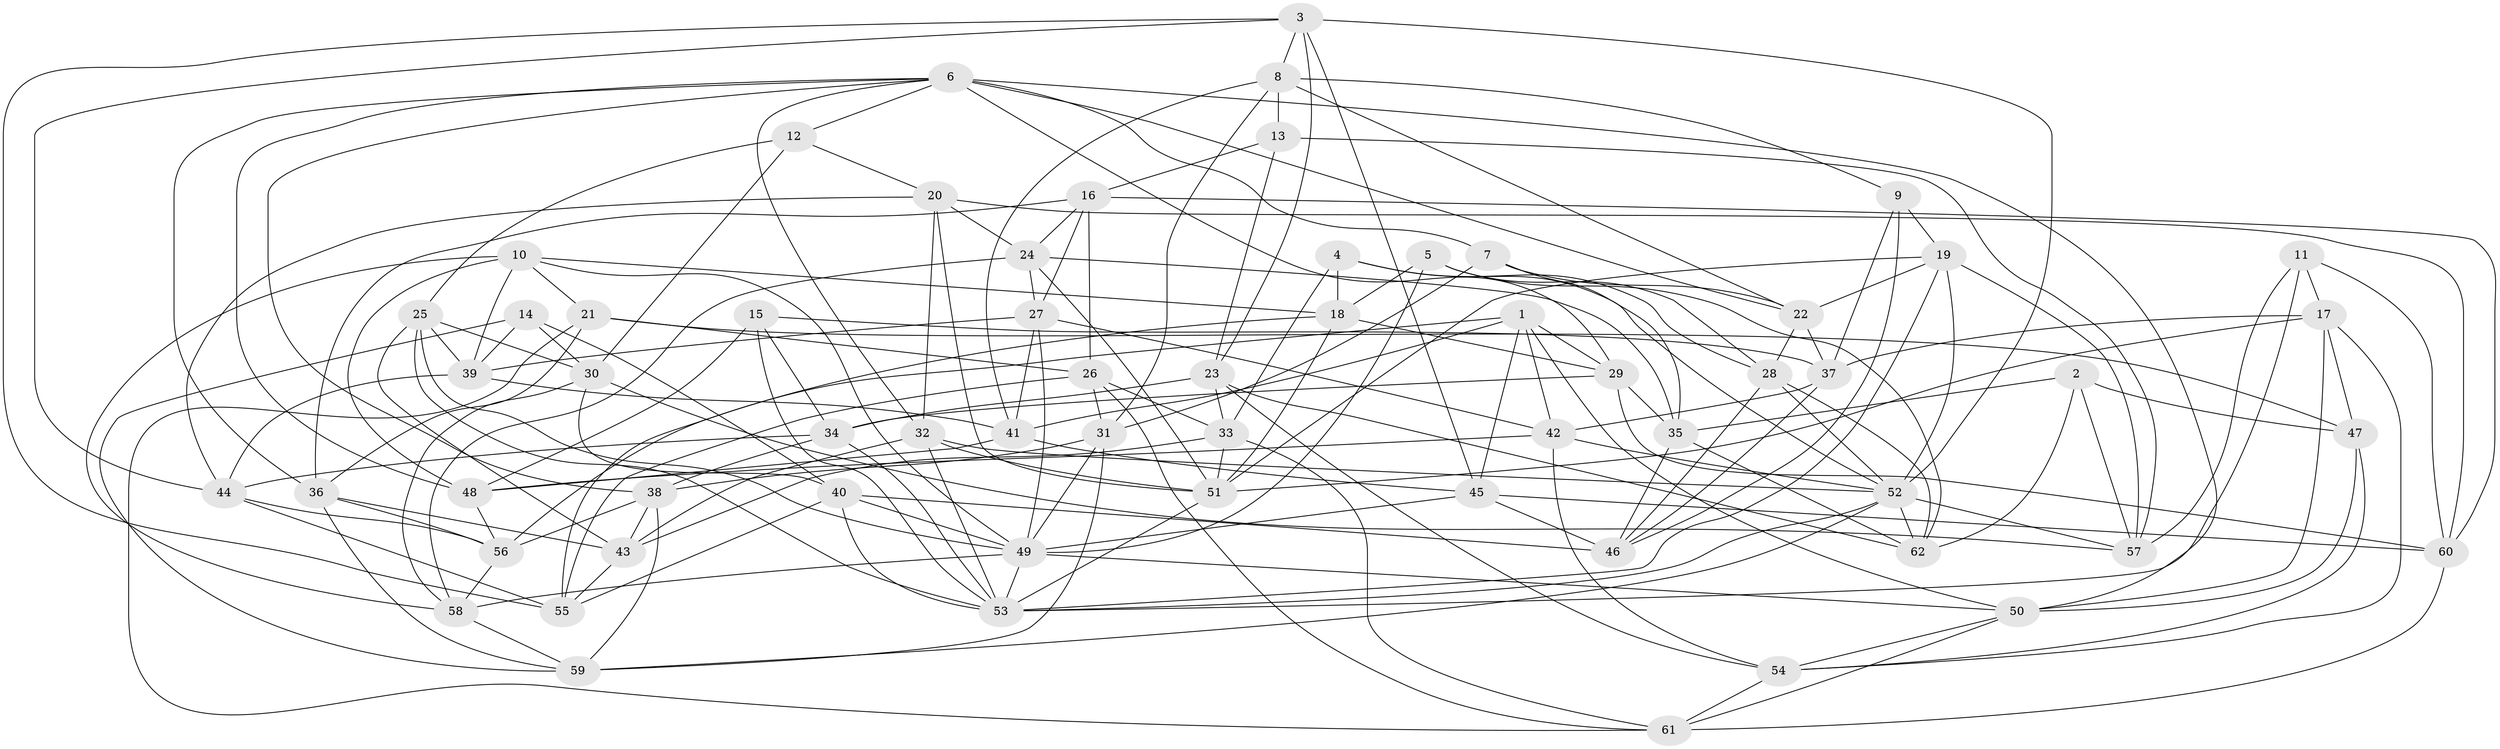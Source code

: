 // original degree distribution, {4: 1.0}
// Generated by graph-tools (version 1.1) at 2025/26/03/09/25 03:26:52]
// undirected, 62 vertices, 184 edges
graph export_dot {
graph [start="1"]
  node [color=gray90,style=filled];
  1;
  2;
  3;
  4;
  5;
  6;
  7;
  8;
  9;
  10;
  11;
  12;
  13;
  14;
  15;
  16;
  17;
  18;
  19;
  20;
  21;
  22;
  23;
  24;
  25;
  26;
  27;
  28;
  29;
  30;
  31;
  32;
  33;
  34;
  35;
  36;
  37;
  38;
  39;
  40;
  41;
  42;
  43;
  44;
  45;
  46;
  47;
  48;
  49;
  50;
  51;
  52;
  53;
  54;
  55;
  56;
  57;
  58;
  59;
  60;
  61;
  62;
  1 -- 29 [weight=1.0];
  1 -- 41 [weight=1.0];
  1 -- 42 [weight=1.0];
  1 -- 45 [weight=1.0];
  1 -- 50 [weight=1.0];
  1 -- 56 [weight=1.0];
  2 -- 35 [weight=1.0];
  2 -- 47 [weight=1.0];
  2 -- 57 [weight=1.0];
  2 -- 62 [weight=1.0];
  3 -- 8 [weight=1.0];
  3 -- 23 [weight=1.0];
  3 -- 44 [weight=1.0];
  3 -- 45 [weight=1.0];
  3 -- 52 [weight=1.0];
  3 -- 55 [weight=1.0];
  4 -- 18 [weight=1.0];
  4 -- 28 [weight=1.0];
  4 -- 33 [weight=1.0];
  4 -- 52 [weight=1.0];
  5 -- 18 [weight=1.0];
  5 -- 28 [weight=1.0];
  5 -- 49 [weight=1.0];
  5 -- 62 [weight=1.0];
  6 -- 7 [weight=1.0];
  6 -- 12 [weight=1.0];
  6 -- 22 [weight=1.0];
  6 -- 29 [weight=1.0];
  6 -- 32 [weight=1.0];
  6 -- 36 [weight=1.0];
  6 -- 38 [weight=1.0];
  6 -- 48 [weight=1.0];
  6 -- 50 [weight=2.0];
  7 -- 22 [weight=1.0];
  7 -- 31 [weight=1.0];
  7 -- 35 [weight=1.0];
  8 -- 9 [weight=1.0];
  8 -- 13 [weight=1.0];
  8 -- 22 [weight=1.0];
  8 -- 31 [weight=1.0];
  8 -- 41 [weight=1.0];
  9 -- 19 [weight=1.0];
  9 -- 37 [weight=1.0];
  9 -- 46 [weight=1.0];
  10 -- 18 [weight=1.0];
  10 -- 21 [weight=1.0];
  10 -- 39 [weight=1.0];
  10 -- 48 [weight=1.0];
  10 -- 49 [weight=1.0];
  10 -- 58 [weight=1.0];
  11 -- 17 [weight=1.0];
  11 -- 53 [weight=1.0];
  11 -- 57 [weight=1.0];
  11 -- 60 [weight=1.0];
  12 -- 20 [weight=1.0];
  12 -- 25 [weight=1.0];
  12 -- 30 [weight=1.0];
  13 -- 16 [weight=1.0];
  13 -- 23 [weight=1.0];
  13 -- 57 [weight=1.0];
  14 -- 30 [weight=1.0];
  14 -- 39 [weight=1.0];
  14 -- 40 [weight=1.0];
  14 -- 59 [weight=1.0];
  15 -- 34 [weight=1.0];
  15 -- 37 [weight=1.0];
  15 -- 48 [weight=1.0];
  15 -- 53 [weight=1.0];
  16 -- 24 [weight=1.0];
  16 -- 26 [weight=1.0];
  16 -- 27 [weight=1.0];
  16 -- 36 [weight=1.0];
  16 -- 60 [weight=1.0];
  17 -- 37 [weight=1.0];
  17 -- 47 [weight=1.0];
  17 -- 50 [weight=1.0];
  17 -- 51 [weight=1.0];
  17 -- 54 [weight=1.0];
  18 -- 29 [weight=1.0];
  18 -- 51 [weight=1.0];
  18 -- 55 [weight=1.0];
  19 -- 22 [weight=1.0];
  19 -- 51 [weight=1.0];
  19 -- 52 [weight=1.0];
  19 -- 53 [weight=1.0];
  19 -- 57 [weight=1.0];
  20 -- 24 [weight=1.0];
  20 -- 32 [weight=1.0];
  20 -- 44 [weight=1.0];
  20 -- 51 [weight=1.0];
  20 -- 60 [weight=1.0];
  21 -- 26 [weight=1.0];
  21 -- 36 [weight=1.0];
  21 -- 47 [weight=2.0];
  21 -- 61 [weight=1.0];
  22 -- 28 [weight=1.0];
  22 -- 37 [weight=1.0];
  23 -- 33 [weight=1.0];
  23 -- 34 [weight=1.0];
  23 -- 54 [weight=1.0];
  23 -- 62 [weight=1.0];
  24 -- 27 [weight=1.0];
  24 -- 35 [weight=1.0];
  24 -- 51 [weight=1.0];
  24 -- 58 [weight=1.0];
  25 -- 30 [weight=1.0];
  25 -- 39 [weight=1.0];
  25 -- 43 [weight=1.0];
  25 -- 49 [weight=1.0];
  25 -- 53 [weight=1.0];
  26 -- 31 [weight=1.0];
  26 -- 33 [weight=1.0];
  26 -- 55 [weight=1.0];
  26 -- 61 [weight=1.0];
  27 -- 39 [weight=1.0];
  27 -- 41 [weight=1.0];
  27 -- 42 [weight=1.0];
  27 -- 49 [weight=1.0];
  28 -- 46 [weight=1.0];
  28 -- 52 [weight=1.0];
  28 -- 62 [weight=1.0];
  29 -- 34 [weight=1.0];
  29 -- 35 [weight=1.0];
  29 -- 60 [weight=1.0];
  30 -- 40 [weight=1.0];
  30 -- 57 [weight=1.0];
  30 -- 58 [weight=1.0];
  31 -- 38 [weight=1.0];
  31 -- 49 [weight=1.0];
  31 -- 59 [weight=1.0];
  32 -- 43 [weight=1.0];
  32 -- 51 [weight=1.0];
  32 -- 52 [weight=1.0];
  32 -- 53 [weight=1.0];
  33 -- 43 [weight=1.0];
  33 -- 51 [weight=1.0];
  33 -- 61 [weight=1.0];
  34 -- 38 [weight=1.0];
  34 -- 44 [weight=1.0];
  34 -- 53 [weight=1.0];
  35 -- 46 [weight=1.0];
  35 -- 62 [weight=1.0];
  36 -- 43 [weight=1.0];
  36 -- 56 [weight=1.0];
  36 -- 59 [weight=1.0];
  37 -- 42 [weight=1.0];
  37 -- 46 [weight=1.0];
  38 -- 43 [weight=1.0];
  38 -- 56 [weight=1.0];
  38 -- 59 [weight=1.0];
  39 -- 41 [weight=1.0];
  39 -- 44 [weight=1.0];
  40 -- 46 [weight=1.0];
  40 -- 49 [weight=1.0];
  40 -- 53 [weight=1.0];
  40 -- 55 [weight=1.0];
  41 -- 45 [weight=1.0];
  41 -- 48 [weight=1.0];
  42 -- 48 [weight=1.0];
  42 -- 52 [weight=1.0];
  42 -- 54 [weight=1.0];
  43 -- 55 [weight=1.0];
  44 -- 55 [weight=1.0];
  44 -- 56 [weight=1.0];
  45 -- 46 [weight=1.0];
  45 -- 49 [weight=1.0];
  45 -- 60 [weight=1.0];
  47 -- 50 [weight=1.0];
  47 -- 54 [weight=1.0];
  48 -- 56 [weight=1.0];
  49 -- 50 [weight=1.0];
  49 -- 53 [weight=1.0];
  49 -- 58 [weight=1.0];
  50 -- 54 [weight=1.0];
  50 -- 61 [weight=1.0];
  51 -- 53 [weight=1.0];
  52 -- 53 [weight=1.0];
  52 -- 57 [weight=1.0];
  52 -- 59 [weight=1.0];
  52 -- 62 [weight=1.0];
  54 -- 61 [weight=1.0];
  56 -- 58 [weight=1.0];
  58 -- 59 [weight=1.0];
  60 -- 61 [weight=1.0];
}
